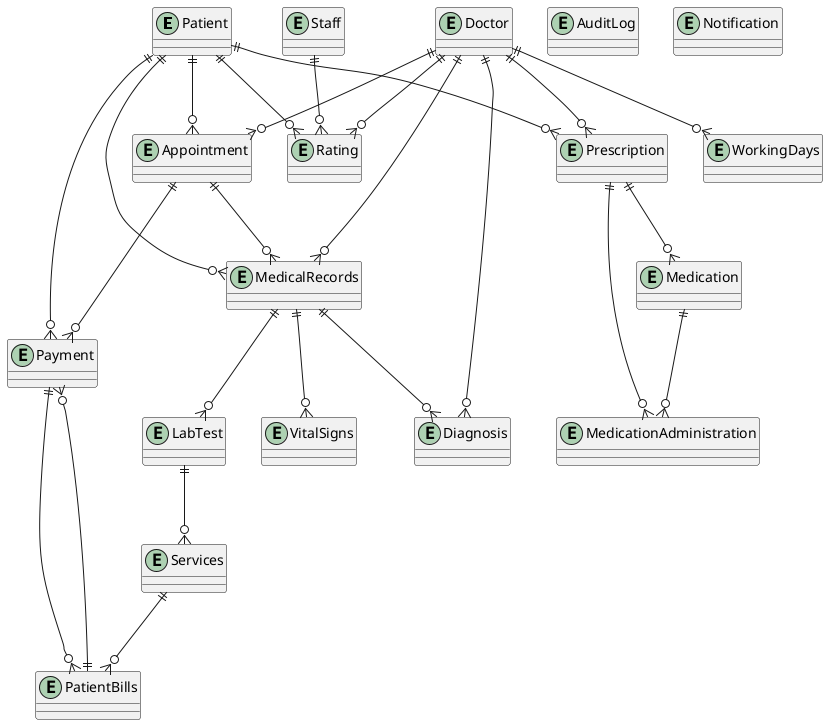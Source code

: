 @startuml ERD - Platformă Medicală

entity "Patient" as Patient
entity "Doctor" as Doctor
entity "Staff" as Staff
entity "Appointment" as Appointment
entity "Payment" as Payment
entity "PatientBills" as PatientBills
entity "LabTest" as LabTest
entity "MedicalRecords" as MedicalRecords
entity "VitalSigns" as VitalSigns
entity "Diagnosis" as Diagnosis
entity "AuditLog" as AuditLog
entity "Rating" as Rating
entity "Services" as Services
entity "Notification" as Notification
entity "Prescription" as Prescription
entity "Medication" as Medication
entity "MedicationAdministration" as MedicationAdministration
entity "WorkingDays" as WorkingDays

' Relații principale
Patient ||--o{ Appointment : ""
Doctor ||--o{ Appointment : ""
Patient ||--o{ Payment : ""
Appointment ||--o{ Payment : ""
Patient ||--o{ Prescription : ""
Doctor ||--o{ Prescription : ""
Prescription ||--o{ Medication : ""
Prescription ||--o{ MedicationAdministration : ""
Medication ||--o{ MedicationAdministration : ""
Patient ||--o{ MedicalRecords : ""
Doctor ||--o{ MedicalRecords : ""
Appointment ||--o{ MedicalRecords : ""
MedicalRecords ||--o{ LabTest : ""
MedicalRecords ||--o{ VitalSigns : ""
MedicalRecords ||--o{ Diagnosis : ""
Doctor ||--o{ Diagnosis : ""
Patient ||--o{ Rating : ""
Doctor ||--o{ Rating : ""
Staff ||--o{ Rating : ""
Payment ||--o{ PatientBills : ""
Services ||--o{ PatientBills : ""
LabTest ||--o{ Services : ""
Doctor ||--o{ WorkingDays : ""
PatientBills ||--o{ Payment : ""

@enduml